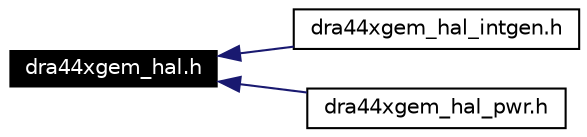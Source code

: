 digraph G
{
  edge [fontname="Helvetica",fontsize=10,labelfontname="Helvetica",labelfontsize=10];
  node [fontname="Helvetica",fontsize=10,shape=record];
  rankdir=LR;
  Node1 [label="dra44xgem_hal.h",height=0.2,width=0.4,color="white", fillcolor="black", style="filled" fontcolor="white"];
  Node1 -> Node2 [dir=back,color="midnightblue",fontsize=10,style="solid",fontname="Helvetica"];
  Node2 [label="dra44xgem_hal_intgen.h",height=0.2,width=0.4,color="black", fillcolor="white", style="filled",URL="$dra44xgem__hal__intgen_8h.html"];
  Node1 -> Node3 [dir=back,color="midnightblue",fontsize=10,style="solid",fontname="Helvetica"];
  Node3 [label="dra44xgem_hal_pwr.h",height=0.2,width=0.4,color="black", fillcolor="white", style="filled",URL="$dra44xgem__hal__pwr_8h.html"];
}
